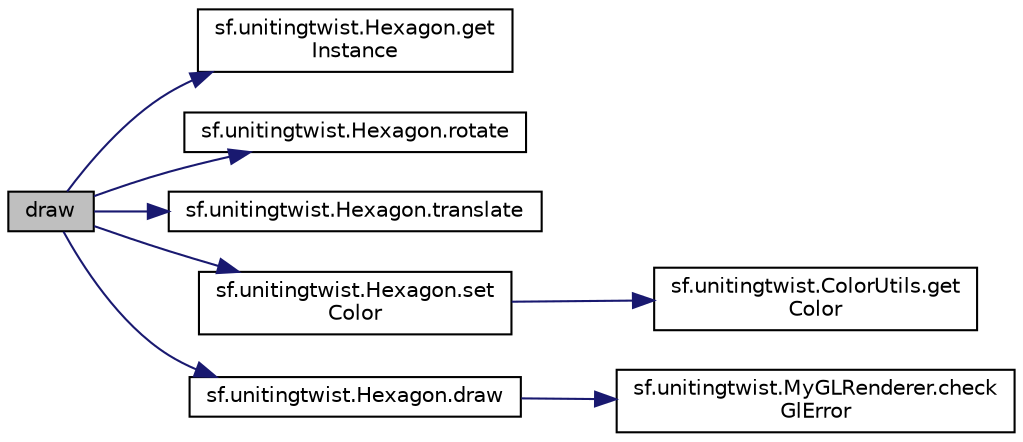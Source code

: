 digraph "draw"
{
  edge [fontname="Helvetica",fontsize="10",labelfontname="Helvetica",labelfontsize="10"];
  node [fontname="Helvetica",fontsize="10",shape=record];
  rankdir="LR";
  Node2 [label="draw",height=0.2,width=0.4,color="black", fillcolor="grey75", style="filled", fontcolor="black"];
  Node2 -> Node3 [color="midnightblue",fontsize="10",style="solid",fontname="Helvetica"];
  Node3 [label="sf.unitingtwist.Hexagon.get\lInstance",height=0.2,width=0.4,color="black", fillcolor="white", style="filled",URL="$classsf_1_1unitingtwist_1_1_hexagon.html#a0428295cb76ddb8aaa39007c6e98a294"];
  Node2 -> Node4 [color="midnightblue",fontsize="10",style="solid",fontname="Helvetica"];
  Node4 [label="sf.unitingtwist.Hexagon.rotate",height=0.2,width=0.4,color="black", fillcolor="white", style="filled",URL="$classsf_1_1unitingtwist_1_1_hexagon.html#a523014438b1a8318ec0915c2ce0a3430"];
  Node2 -> Node5 [color="midnightblue",fontsize="10",style="solid",fontname="Helvetica"];
  Node5 [label="sf.unitingtwist.Hexagon.translate",height=0.2,width=0.4,color="black", fillcolor="white", style="filled",URL="$classsf_1_1unitingtwist_1_1_hexagon.html#aaf32fd3f86bbef7279898dd958c847cd"];
  Node2 -> Node6 [color="midnightblue",fontsize="10",style="solid",fontname="Helvetica"];
  Node6 [label="sf.unitingtwist.Hexagon.set\lColor",height=0.2,width=0.4,color="black", fillcolor="white", style="filled",URL="$classsf_1_1unitingtwist_1_1_hexagon.html#a1cc9d5666b1d32b3e35f88192b3b4d3f"];
  Node6 -> Node7 [color="midnightblue",fontsize="10",style="solid",fontname="Helvetica"];
  Node7 [label="sf.unitingtwist.ColorUtils.get\lColor",height=0.2,width=0.4,color="black", fillcolor="white", style="filled",URL="$classsf_1_1unitingtwist_1_1_color_utils.html#aa3a7d7ee785a482b0ff389374266933a"];
  Node2 -> Node8 [color="midnightblue",fontsize="10",style="solid",fontname="Helvetica"];
  Node8 [label="sf.unitingtwist.Hexagon.draw",height=0.2,width=0.4,color="black", fillcolor="white", style="filled",URL="$classsf_1_1unitingtwist_1_1_hexagon.html#ace8a0d2a4e41b6d83897d48fd91a7ab3",tooltip="Encapsulates the OpenGL ES instructions for drawing this shape. "];
  Node8 -> Node9 [color="midnightblue",fontsize="10",style="solid",fontname="Helvetica"];
  Node9 [label="sf.unitingtwist.MyGLRenderer.check\lGlError",height=0.2,width=0.4,color="black", fillcolor="white", style="filled",URL="$classsf_1_1unitingtwist_1_1_my_g_l_renderer.html#afc7bb79511afe0d6da9e42e87727e834",tooltip="Utility method for debugging OpenGL calls. "];
}
